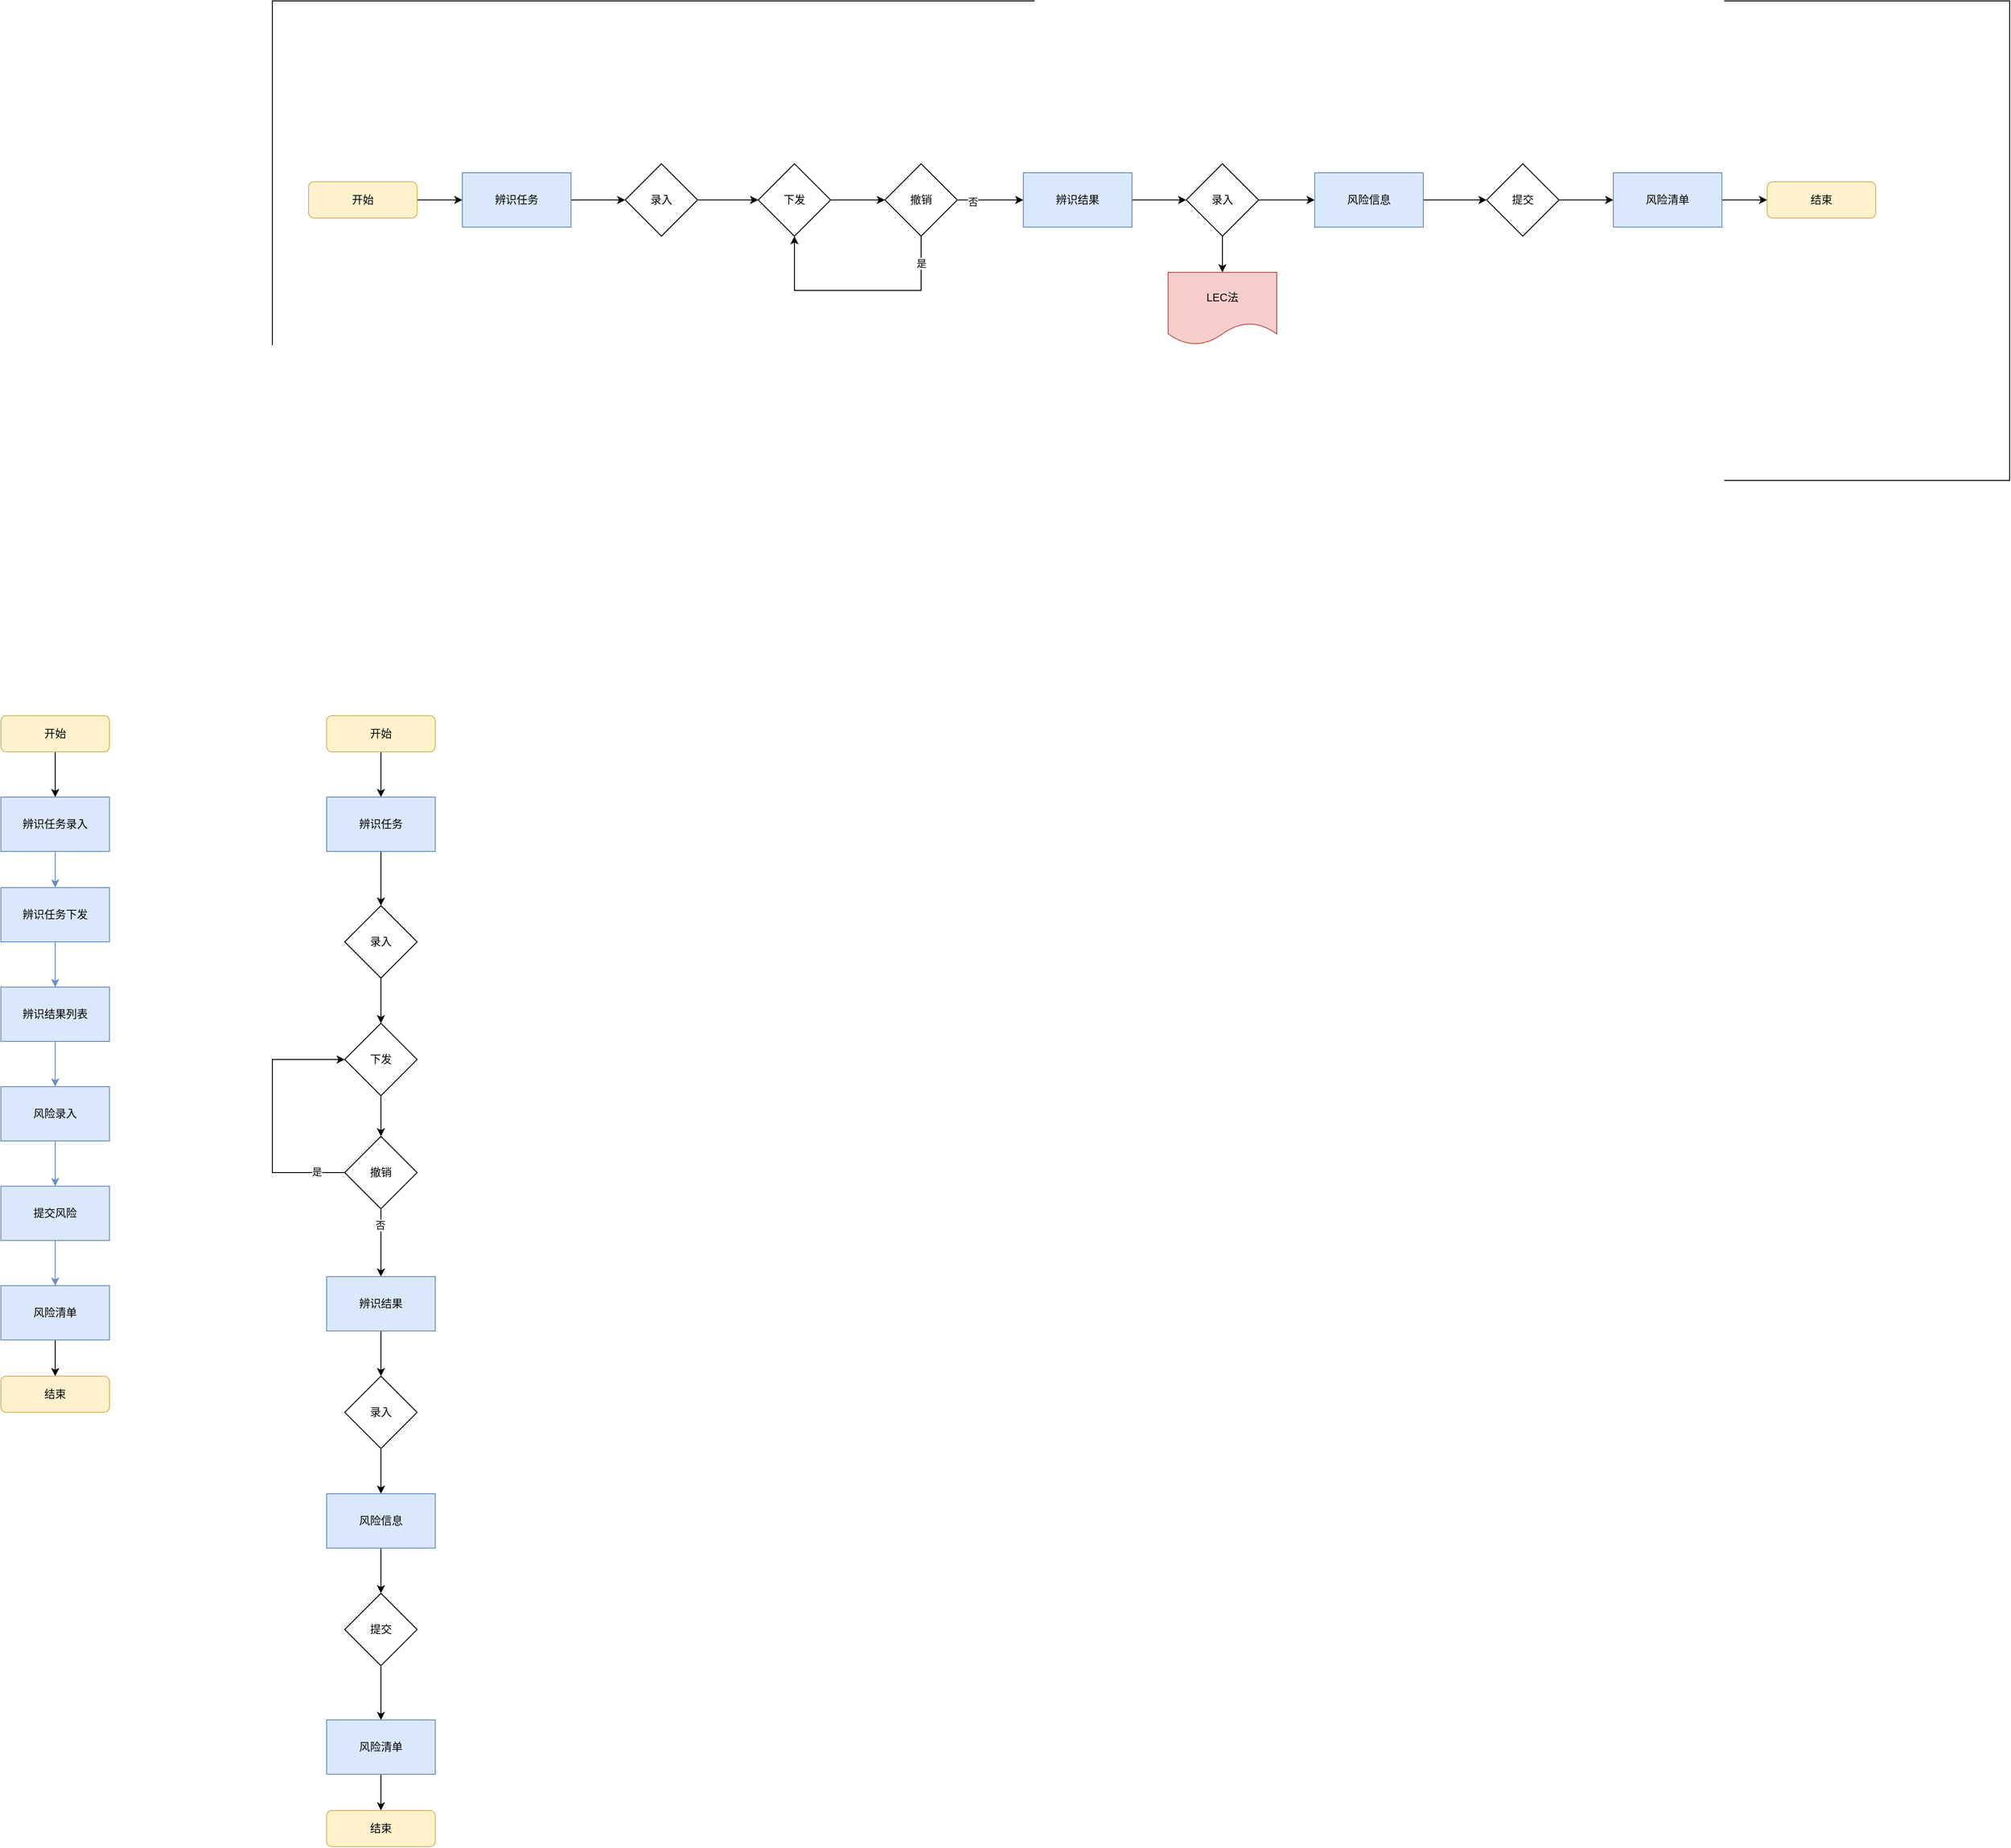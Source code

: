 <mxfile version="22.1.1" type="github">
  <diagram id="C5RBs43oDa-KdzZeNtuy" name="Page-1">
    <mxGraphModel dx="2573" dy="1966" grid="1" gridSize="10" guides="1" tooltips="1" connect="1" arrows="1" fold="1" page="1" pageScale="1" pageWidth="827" pageHeight="1169" math="0" shadow="0">
      <root>
        <mxCell id="WIyWlLk6GJQsqaUBKTNV-0" />
        <mxCell id="WIyWlLk6GJQsqaUBKTNV-1" parent="WIyWlLk6GJQsqaUBKTNV-0" />
        <mxCell id="FeXvkub9jrLduXWdu9v9-24" value="" style="rounded=0;whiteSpace=wrap;html=1;" vertex="1" parent="WIyWlLk6GJQsqaUBKTNV-1">
          <mxGeometry x="-70" y="-570" width="1920" height="530" as="geometry" />
        </mxCell>
        <mxCell id="eMWkmwNV_JZ2npv5wKMB-5" style="edgeStyle=orthogonalEdgeStyle;rounded=0;orthogonalLoop=1;jettySize=auto;html=1;entryX=0.5;entryY=0;entryDx=0;entryDy=0;" parent="WIyWlLk6GJQsqaUBKTNV-1" source="WIyWlLk6GJQsqaUBKTNV-3" target="eMWkmwNV_JZ2npv5wKMB-0" edge="1">
          <mxGeometry relative="1" as="geometry" />
        </mxCell>
        <mxCell id="WIyWlLk6GJQsqaUBKTNV-3" value="开始" style="rounded=1;whiteSpace=wrap;html=1;fontSize=12;glass=0;strokeWidth=1;shadow=0;fillColor=#fff2cc;strokeColor=#d6b656;flipH=1;flipV=0;" parent="WIyWlLk6GJQsqaUBKTNV-1" vertex="1">
          <mxGeometry x="-370" y="220" width="120" height="40" as="geometry" />
        </mxCell>
        <mxCell id="eMWkmwNV_JZ2npv5wKMB-3" style="edgeStyle=orthogonalEdgeStyle;rounded=0;orthogonalLoop=1;jettySize=auto;html=1;entryX=0.5;entryY=0;entryDx=0;entryDy=0;fillColor=#dae8fc;strokeColor=#6c8ebf;" parent="WIyWlLk6GJQsqaUBKTNV-1" source="eMWkmwNV_JZ2npv5wKMB-0" target="eMWkmwNV_JZ2npv5wKMB-1" edge="1">
          <mxGeometry relative="1" as="geometry" />
        </mxCell>
        <mxCell id="eMWkmwNV_JZ2npv5wKMB-0" value="辨识任务录入" style="rounded=0;whiteSpace=wrap;html=1;fillColor=#dae8fc;strokeColor=#6c8ebf;flipH=1;flipV=0;" parent="WIyWlLk6GJQsqaUBKTNV-1" vertex="1">
          <mxGeometry x="-370" y="310" width="120" height="60" as="geometry" />
        </mxCell>
        <mxCell id="eMWkmwNV_JZ2npv5wKMB-4" style="edgeStyle=orthogonalEdgeStyle;rounded=0;orthogonalLoop=1;jettySize=auto;html=1;entryX=0.5;entryY=0;entryDx=0;entryDy=0;fillColor=#dae8fc;strokeColor=#6c8ebf;" parent="WIyWlLk6GJQsqaUBKTNV-1" source="eMWkmwNV_JZ2npv5wKMB-1" target="eMWkmwNV_JZ2npv5wKMB-2" edge="1">
          <mxGeometry relative="1" as="geometry" />
        </mxCell>
        <mxCell id="eMWkmwNV_JZ2npv5wKMB-1" value="辨识任务下发" style="rounded=0;whiteSpace=wrap;html=1;fillColor=#dae8fc;strokeColor=#6c8ebf;flipH=1;flipV=0;" parent="WIyWlLk6GJQsqaUBKTNV-1" vertex="1">
          <mxGeometry x="-370" y="410" width="120" height="60" as="geometry" />
        </mxCell>
        <mxCell id="eMWkmwNV_JZ2npv5wKMB-7" style="edgeStyle=orthogonalEdgeStyle;rounded=0;orthogonalLoop=1;jettySize=auto;html=1;entryX=0.5;entryY=0;entryDx=0;entryDy=0;fillColor=#dae8fc;strokeColor=#6c8ebf;" parent="WIyWlLk6GJQsqaUBKTNV-1" source="eMWkmwNV_JZ2npv5wKMB-2" target="eMWkmwNV_JZ2npv5wKMB-6" edge="1">
          <mxGeometry relative="1" as="geometry" />
        </mxCell>
        <mxCell id="eMWkmwNV_JZ2npv5wKMB-2" value="辨识结果列表" style="rounded=0;whiteSpace=wrap;html=1;fillColor=#dae8fc;strokeColor=#6c8ebf;flipH=1;flipV=0;" parent="WIyWlLk6GJQsqaUBKTNV-1" vertex="1">
          <mxGeometry x="-370" y="520" width="120" height="60" as="geometry" />
        </mxCell>
        <mxCell id="eMWkmwNV_JZ2npv5wKMB-10" style="edgeStyle=orthogonalEdgeStyle;rounded=0;orthogonalLoop=1;jettySize=auto;html=1;entryX=0.5;entryY=0;entryDx=0;entryDy=0;fillColor=#dae8fc;strokeColor=#6c8ebf;" parent="WIyWlLk6GJQsqaUBKTNV-1" source="eMWkmwNV_JZ2npv5wKMB-6" target="eMWkmwNV_JZ2npv5wKMB-8" edge="1">
          <mxGeometry relative="1" as="geometry" />
        </mxCell>
        <mxCell id="eMWkmwNV_JZ2npv5wKMB-6" value="风险录入" style="rounded=0;whiteSpace=wrap;html=1;fillColor=#dae8fc;strokeColor=#6c8ebf;" parent="WIyWlLk6GJQsqaUBKTNV-1" vertex="1">
          <mxGeometry x="-370" y="630" width="120" height="60" as="geometry" />
        </mxCell>
        <mxCell id="eMWkmwNV_JZ2npv5wKMB-11" value="" style="edgeStyle=orthogonalEdgeStyle;rounded=0;orthogonalLoop=1;jettySize=auto;html=1;fillColor=#dae8fc;strokeColor=#6c8ebf;" parent="WIyWlLk6GJQsqaUBKTNV-1" source="eMWkmwNV_JZ2npv5wKMB-8" target="eMWkmwNV_JZ2npv5wKMB-9" edge="1">
          <mxGeometry relative="1" as="geometry" />
        </mxCell>
        <mxCell id="eMWkmwNV_JZ2npv5wKMB-8" value="提交风险" style="rounded=0;whiteSpace=wrap;html=1;fillColor=#dae8fc;strokeColor=#6c8ebf;" parent="WIyWlLk6GJQsqaUBKTNV-1" vertex="1">
          <mxGeometry x="-370" y="740" width="120" height="60" as="geometry" />
        </mxCell>
        <mxCell id="eMWkmwNV_JZ2npv5wKMB-13" style="edgeStyle=orthogonalEdgeStyle;rounded=0;orthogonalLoop=1;jettySize=auto;html=1;entryX=0.5;entryY=0;entryDx=0;entryDy=0;" parent="WIyWlLk6GJQsqaUBKTNV-1" source="eMWkmwNV_JZ2npv5wKMB-9" target="eMWkmwNV_JZ2npv5wKMB-12" edge="1">
          <mxGeometry relative="1" as="geometry" />
        </mxCell>
        <mxCell id="eMWkmwNV_JZ2npv5wKMB-9" value="风险清单" style="rounded=0;whiteSpace=wrap;html=1;fillColor=#dae8fc;strokeColor=#6c8ebf;" parent="WIyWlLk6GJQsqaUBKTNV-1" vertex="1">
          <mxGeometry x="-370" y="850" width="120" height="60" as="geometry" />
        </mxCell>
        <mxCell id="eMWkmwNV_JZ2npv5wKMB-12" value="结束" style="rounded=1;whiteSpace=wrap;html=1;fontSize=12;glass=0;strokeWidth=1;shadow=0;fillColor=#fff2cc;strokeColor=#d6b656;" parent="WIyWlLk6GJQsqaUBKTNV-1" vertex="1">
          <mxGeometry x="-370" y="950" width="120" height="40" as="geometry" />
        </mxCell>
        <mxCell id="eMWkmwNV_JZ2npv5wKMB-16" style="edgeStyle=orthogonalEdgeStyle;rounded=0;orthogonalLoop=1;jettySize=auto;html=1;entryX=0;entryY=0.5;entryDx=0;entryDy=0;" parent="WIyWlLk6GJQsqaUBKTNV-1" source="eMWkmwNV_JZ2npv5wKMB-17" target="eMWkmwNV_JZ2npv5wKMB-19" edge="1">
          <mxGeometry relative="1" as="geometry" />
        </mxCell>
        <mxCell id="eMWkmwNV_JZ2npv5wKMB-17" value="开始" style="rounded=1;whiteSpace=wrap;html=1;fontSize=12;glass=0;strokeWidth=1;shadow=0;fillColor=#fff2cc;strokeColor=#d6b656;" parent="WIyWlLk6GJQsqaUBKTNV-1" vertex="1">
          <mxGeometry x="-30" y="-370" width="120" height="40" as="geometry" />
        </mxCell>
        <mxCell id="eMWkmwNV_JZ2npv5wKMB-35" style="edgeStyle=orthogonalEdgeStyle;rounded=0;orthogonalLoop=1;jettySize=auto;html=1;entryX=0;entryY=0.5;entryDx=0;entryDy=0;" parent="WIyWlLk6GJQsqaUBKTNV-1" source="eMWkmwNV_JZ2npv5wKMB-19" target="eMWkmwNV_JZ2npv5wKMB-31" edge="1">
          <mxGeometry relative="1" as="geometry" />
        </mxCell>
        <mxCell id="eMWkmwNV_JZ2npv5wKMB-19" value="辨识任务" style="rounded=0;whiteSpace=wrap;html=1;fillColor=#dae8fc;strokeColor=#6c8ebf;" parent="WIyWlLk6GJQsqaUBKTNV-1" vertex="1">
          <mxGeometry x="140" y="-380" width="120" height="60" as="geometry" />
        </mxCell>
        <mxCell id="eMWkmwNV_JZ2npv5wKMB-49" style="edgeStyle=orthogonalEdgeStyle;rounded=0;orthogonalLoop=1;jettySize=auto;html=1;" parent="WIyWlLk6GJQsqaUBKTNV-1" source="eMWkmwNV_JZ2npv5wKMB-31" target="eMWkmwNV_JZ2npv5wKMB-33" edge="1">
          <mxGeometry relative="1" as="geometry" />
        </mxCell>
        <mxCell id="eMWkmwNV_JZ2npv5wKMB-31" value="录入" style="rhombus;whiteSpace=wrap;html=1;" parent="WIyWlLk6GJQsqaUBKTNV-1" vertex="1">
          <mxGeometry x="320" y="-390" width="80" height="80" as="geometry" />
        </mxCell>
        <mxCell id="eMWkmwNV_JZ2npv5wKMB-39" style="edgeStyle=orthogonalEdgeStyle;rounded=0;orthogonalLoop=1;jettySize=auto;html=1;entryX=0;entryY=0.5;entryDx=0;entryDy=0;" parent="WIyWlLk6GJQsqaUBKTNV-1" source="eMWkmwNV_JZ2npv5wKMB-33" target="eMWkmwNV_JZ2npv5wKMB-37" edge="1">
          <mxGeometry relative="1" as="geometry" />
        </mxCell>
        <mxCell id="eMWkmwNV_JZ2npv5wKMB-33" value="下发" style="rhombus;whiteSpace=wrap;html=1;" parent="WIyWlLk6GJQsqaUBKTNV-1" vertex="1">
          <mxGeometry x="467" y="-390" width="80" height="80" as="geometry" />
        </mxCell>
        <mxCell id="eMWkmwNV_JZ2npv5wKMB-40" style="edgeStyle=orthogonalEdgeStyle;rounded=0;orthogonalLoop=1;jettySize=auto;html=1;entryX=0.5;entryY=1;entryDx=0;entryDy=0;exitX=0.5;exitY=1;exitDx=0;exitDy=0;" parent="WIyWlLk6GJQsqaUBKTNV-1" source="eMWkmwNV_JZ2npv5wKMB-37" target="eMWkmwNV_JZ2npv5wKMB-33" edge="1">
          <mxGeometry relative="1" as="geometry">
            <Array as="points">
              <mxPoint x="647" y="-250" />
              <mxPoint x="507" y="-250" />
            </Array>
          </mxGeometry>
        </mxCell>
        <mxCell id="eMWkmwNV_JZ2npv5wKMB-41" value="是" style="edgeLabel;html=1;align=center;verticalAlign=middle;resizable=0;points=[];" parent="eMWkmwNV_JZ2npv5wKMB-40" vertex="1" connectable="0">
          <mxGeometry x="-0.771" y="-1" relative="1" as="geometry">
            <mxPoint x="1" as="offset" />
          </mxGeometry>
        </mxCell>
        <mxCell id="eMWkmwNV_JZ2npv5wKMB-43" style="edgeStyle=orthogonalEdgeStyle;rounded=0;orthogonalLoop=1;jettySize=auto;html=1;entryX=0;entryY=0.5;entryDx=0;entryDy=0;" parent="WIyWlLk6GJQsqaUBKTNV-1" source="eMWkmwNV_JZ2npv5wKMB-37" target="eMWkmwNV_JZ2npv5wKMB-42" edge="1">
          <mxGeometry relative="1" as="geometry" />
        </mxCell>
        <mxCell id="eMWkmwNV_JZ2npv5wKMB-44" value="否" style="edgeLabel;html=1;align=center;verticalAlign=middle;resizable=0;points=[];" parent="eMWkmwNV_JZ2npv5wKMB-43" vertex="1" connectable="0">
          <mxGeometry x="-0.541" y="-1" relative="1" as="geometry">
            <mxPoint y="1" as="offset" />
          </mxGeometry>
        </mxCell>
        <mxCell id="eMWkmwNV_JZ2npv5wKMB-37" value="撤销" style="rhombus;whiteSpace=wrap;html=1;" parent="WIyWlLk6GJQsqaUBKTNV-1" vertex="1">
          <mxGeometry x="607" y="-390" width="80" height="80" as="geometry" />
        </mxCell>
        <mxCell id="eMWkmwNV_JZ2npv5wKMB-46" style="edgeStyle=orthogonalEdgeStyle;rounded=0;orthogonalLoop=1;jettySize=auto;html=1;exitX=1;exitY=0.5;exitDx=0;exitDy=0;" parent="WIyWlLk6GJQsqaUBKTNV-1" source="eMWkmwNV_JZ2npv5wKMB-42" target="eMWkmwNV_JZ2npv5wKMB-45" edge="1">
          <mxGeometry relative="1" as="geometry">
            <mxPoint x="862" y="-350.0" as="sourcePoint" />
          </mxGeometry>
        </mxCell>
        <mxCell id="eMWkmwNV_JZ2npv5wKMB-42" value="辨识结果" style="rounded=0;whiteSpace=wrap;html=1;fillColor=#dae8fc;strokeColor=#6c8ebf;" parent="WIyWlLk6GJQsqaUBKTNV-1" vertex="1">
          <mxGeometry x="760" y="-380" width="120" height="60" as="geometry" />
        </mxCell>
        <mxCell id="eMWkmwNV_JZ2npv5wKMB-48" style="edgeStyle=orthogonalEdgeStyle;rounded=0;orthogonalLoop=1;jettySize=auto;html=1;entryX=0;entryY=0.5;entryDx=0;entryDy=0;exitX=1;exitY=0.5;exitDx=0;exitDy=0;" parent="WIyWlLk6GJQsqaUBKTNV-1" source="eMWkmwNV_JZ2npv5wKMB-45" target="eMWkmwNV_JZ2npv5wKMB-47" edge="1">
          <mxGeometry relative="1" as="geometry" />
        </mxCell>
        <mxCell id="FeXvkub9jrLduXWdu9v9-26" style="edgeStyle=orthogonalEdgeStyle;rounded=0;orthogonalLoop=1;jettySize=auto;html=1;entryX=0.5;entryY=0;entryDx=0;entryDy=0;" edge="1" parent="WIyWlLk6GJQsqaUBKTNV-1" source="eMWkmwNV_JZ2npv5wKMB-45" target="FeXvkub9jrLduXWdu9v9-25">
          <mxGeometry relative="1" as="geometry" />
        </mxCell>
        <mxCell id="eMWkmwNV_JZ2npv5wKMB-45" value="录入" style="rhombus;whiteSpace=wrap;html=1;" parent="WIyWlLk6GJQsqaUBKTNV-1" vertex="1">
          <mxGeometry x="940" y="-390" width="80" height="80" as="geometry" />
        </mxCell>
        <mxCell id="eMWkmwNV_JZ2npv5wKMB-51" style="edgeStyle=orthogonalEdgeStyle;rounded=0;orthogonalLoop=1;jettySize=auto;html=1;entryX=0;entryY=0.5;entryDx=0;entryDy=0;exitX=1;exitY=0.5;exitDx=0;exitDy=0;" parent="WIyWlLk6GJQsqaUBKTNV-1" source="eMWkmwNV_JZ2npv5wKMB-47" target="eMWkmwNV_JZ2npv5wKMB-50" edge="1">
          <mxGeometry relative="1" as="geometry" />
        </mxCell>
        <mxCell id="eMWkmwNV_JZ2npv5wKMB-47" value="风险信息" style="rounded=0;whiteSpace=wrap;html=1;fillColor=#dae8fc;strokeColor=#6c8ebf;" parent="WIyWlLk6GJQsqaUBKTNV-1" vertex="1">
          <mxGeometry x="1082" y="-380" width="120" height="60" as="geometry" />
        </mxCell>
        <mxCell id="eMWkmwNV_JZ2npv5wKMB-55" style="edgeStyle=orthogonalEdgeStyle;rounded=0;orthogonalLoop=1;jettySize=auto;html=1;entryX=0;entryY=0.5;entryDx=0;entryDy=0;" parent="WIyWlLk6GJQsqaUBKTNV-1" source="eMWkmwNV_JZ2npv5wKMB-50" target="eMWkmwNV_JZ2npv5wKMB-53" edge="1">
          <mxGeometry relative="1" as="geometry" />
        </mxCell>
        <mxCell id="eMWkmwNV_JZ2npv5wKMB-50" value="提交" style="rhombus;whiteSpace=wrap;html=1;" parent="WIyWlLk6GJQsqaUBKTNV-1" vertex="1">
          <mxGeometry x="1272" y="-390" width="80" height="80" as="geometry" />
        </mxCell>
        <mxCell id="eMWkmwNV_JZ2npv5wKMB-52" style="edgeStyle=orthogonalEdgeStyle;rounded=0;orthogonalLoop=1;jettySize=auto;html=1;entryX=0;entryY=0.5;entryDx=0;entryDy=0;exitX=1;exitY=0.5;exitDx=0;exitDy=0;" parent="WIyWlLk6GJQsqaUBKTNV-1" source="eMWkmwNV_JZ2npv5wKMB-53" target="eMWkmwNV_JZ2npv5wKMB-54" edge="1">
          <mxGeometry relative="1" as="geometry" />
        </mxCell>
        <mxCell id="eMWkmwNV_JZ2npv5wKMB-53" value="风险清单" style="rounded=0;whiteSpace=wrap;html=1;fillColor=#dae8fc;strokeColor=#6c8ebf;" parent="WIyWlLk6GJQsqaUBKTNV-1" vertex="1">
          <mxGeometry x="1412" y="-380" width="120" height="60" as="geometry" />
        </mxCell>
        <mxCell id="eMWkmwNV_JZ2npv5wKMB-54" value="结束" style="rounded=1;whiteSpace=wrap;html=1;fontSize=12;glass=0;strokeWidth=1;shadow=0;fillColor=#fff2cc;strokeColor=#d6b656;" parent="WIyWlLk6GJQsqaUBKTNV-1" vertex="1">
          <mxGeometry x="1582" y="-370" width="120" height="40" as="geometry" />
        </mxCell>
        <mxCell id="FeXvkub9jrLduXWdu9v9-0" style="edgeStyle=orthogonalEdgeStyle;rounded=0;orthogonalLoop=1;jettySize=auto;html=1;entryX=0.5;entryY=0;entryDx=0;entryDy=0;" edge="1" parent="WIyWlLk6GJQsqaUBKTNV-1" source="FeXvkub9jrLduXWdu9v9-1" target="FeXvkub9jrLduXWdu9v9-3">
          <mxGeometry relative="1" as="geometry" />
        </mxCell>
        <mxCell id="FeXvkub9jrLduXWdu9v9-1" value="开始" style="rounded=1;whiteSpace=wrap;html=1;fontSize=12;glass=0;strokeWidth=1;shadow=0;fillColor=#fff2cc;strokeColor=#d6b656;" vertex="1" parent="WIyWlLk6GJQsqaUBKTNV-1">
          <mxGeometry x="-10" y="220" width="120" height="40" as="geometry" />
        </mxCell>
        <mxCell id="FeXvkub9jrLduXWdu9v9-2" style="edgeStyle=orthogonalEdgeStyle;rounded=0;orthogonalLoop=1;jettySize=auto;html=1;entryX=0.5;entryY=0;entryDx=0;entryDy=0;" edge="1" parent="WIyWlLk6GJQsqaUBKTNV-1" source="FeXvkub9jrLduXWdu9v9-3" target="FeXvkub9jrLduXWdu9v9-5">
          <mxGeometry relative="1" as="geometry" />
        </mxCell>
        <mxCell id="FeXvkub9jrLduXWdu9v9-3" value="辨识任务" style="rounded=0;whiteSpace=wrap;html=1;fillColor=#dae8fc;strokeColor=#6c8ebf;" vertex="1" parent="WIyWlLk6GJQsqaUBKTNV-1">
          <mxGeometry x="-10" y="310" width="120" height="60" as="geometry" />
        </mxCell>
        <mxCell id="FeXvkub9jrLduXWdu9v9-4" style="edgeStyle=orthogonalEdgeStyle;rounded=0;orthogonalLoop=1;jettySize=auto;html=1;entryX=0.5;entryY=0;entryDx=0;entryDy=0;" edge="1" parent="WIyWlLk6GJQsqaUBKTNV-1" source="FeXvkub9jrLduXWdu9v9-5" target="FeXvkub9jrLduXWdu9v9-7">
          <mxGeometry relative="1" as="geometry" />
        </mxCell>
        <mxCell id="FeXvkub9jrLduXWdu9v9-5" value="录入" style="rhombus;whiteSpace=wrap;html=1;" vertex="1" parent="WIyWlLk6GJQsqaUBKTNV-1">
          <mxGeometry x="10" y="430" width="80" height="80" as="geometry" />
        </mxCell>
        <mxCell id="FeXvkub9jrLduXWdu9v9-6" style="edgeStyle=orthogonalEdgeStyle;rounded=0;orthogonalLoop=1;jettySize=auto;html=1;entryX=0.5;entryY=0;entryDx=0;entryDy=0;" edge="1" parent="WIyWlLk6GJQsqaUBKTNV-1" source="FeXvkub9jrLduXWdu9v9-7" target="FeXvkub9jrLduXWdu9v9-12">
          <mxGeometry relative="1" as="geometry" />
        </mxCell>
        <mxCell id="FeXvkub9jrLduXWdu9v9-7" value="下发" style="rhombus;whiteSpace=wrap;html=1;" vertex="1" parent="WIyWlLk6GJQsqaUBKTNV-1">
          <mxGeometry x="10" y="560" width="80" height="80" as="geometry" />
        </mxCell>
        <mxCell id="FeXvkub9jrLduXWdu9v9-8" style="edgeStyle=orthogonalEdgeStyle;rounded=0;orthogonalLoop=1;jettySize=auto;html=1;entryX=0;entryY=0.5;entryDx=0;entryDy=0;" edge="1" parent="WIyWlLk6GJQsqaUBKTNV-1" source="FeXvkub9jrLduXWdu9v9-12" target="FeXvkub9jrLduXWdu9v9-7">
          <mxGeometry relative="1" as="geometry">
            <Array as="points">
              <mxPoint x="-70" y="725" />
              <mxPoint x="-70" y="600" />
            </Array>
          </mxGeometry>
        </mxCell>
        <mxCell id="FeXvkub9jrLduXWdu9v9-9" value="是" style="edgeLabel;html=1;align=center;verticalAlign=middle;resizable=0;points=[];" vertex="1" connectable="0" parent="FeXvkub9jrLduXWdu9v9-8">
          <mxGeometry x="-0.771" y="-1" relative="1" as="geometry">
            <mxPoint x="1" as="offset" />
          </mxGeometry>
        </mxCell>
        <mxCell id="FeXvkub9jrLduXWdu9v9-10" style="edgeStyle=orthogonalEdgeStyle;rounded=0;orthogonalLoop=1;jettySize=auto;html=1;entryX=0.5;entryY=0;entryDx=0;entryDy=0;" edge="1" parent="WIyWlLk6GJQsqaUBKTNV-1" source="FeXvkub9jrLduXWdu9v9-12" target="FeXvkub9jrLduXWdu9v9-14">
          <mxGeometry relative="1" as="geometry" />
        </mxCell>
        <mxCell id="FeXvkub9jrLduXWdu9v9-11" value="否" style="edgeLabel;html=1;align=center;verticalAlign=middle;resizable=0;points=[];" vertex="1" connectable="0" parent="FeXvkub9jrLduXWdu9v9-10">
          <mxGeometry x="-0.541" y="-1" relative="1" as="geometry">
            <mxPoint y="1" as="offset" />
          </mxGeometry>
        </mxCell>
        <mxCell id="FeXvkub9jrLduXWdu9v9-12" value="撤销" style="rhombus;whiteSpace=wrap;html=1;" vertex="1" parent="WIyWlLk6GJQsqaUBKTNV-1">
          <mxGeometry x="10" y="685" width="80" height="80" as="geometry" />
        </mxCell>
        <mxCell id="FeXvkub9jrLduXWdu9v9-13" style="edgeStyle=orthogonalEdgeStyle;rounded=0;orthogonalLoop=1;jettySize=auto;html=1;entryX=0.5;entryY=0;entryDx=0;entryDy=0;" edge="1" parent="WIyWlLk6GJQsqaUBKTNV-1" source="FeXvkub9jrLduXWdu9v9-14" target="FeXvkub9jrLduXWdu9v9-16">
          <mxGeometry relative="1" as="geometry" />
        </mxCell>
        <mxCell id="FeXvkub9jrLduXWdu9v9-14" value="辨识结果" style="rounded=0;whiteSpace=wrap;html=1;fillColor=#dae8fc;strokeColor=#6c8ebf;" vertex="1" parent="WIyWlLk6GJQsqaUBKTNV-1">
          <mxGeometry x="-10" y="840" width="120" height="60" as="geometry" />
        </mxCell>
        <mxCell id="FeXvkub9jrLduXWdu9v9-15" style="edgeStyle=orthogonalEdgeStyle;rounded=0;orthogonalLoop=1;jettySize=auto;html=1;entryX=0.5;entryY=0;entryDx=0;entryDy=0;" edge="1" parent="WIyWlLk6GJQsqaUBKTNV-1" source="FeXvkub9jrLduXWdu9v9-16" target="FeXvkub9jrLduXWdu9v9-18">
          <mxGeometry relative="1" as="geometry" />
        </mxCell>
        <mxCell id="FeXvkub9jrLduXWdu9v9-16" value="录入" style="rhombus;whiteSpace=wrap;html=1;" vertex="1" parent="WIyWlLk6GJQsqaUBKTNV-1">
          <mxGeometry x="10" y="950" width="80" height="80" as="geometry" />
        </mxCell>
        <mxCell id="FeXvkub9jrLduXWdu9v9-17" style="edgeStyle=orthogonalEdgeStyle;rounded=0;orthogonalLoop=1;jettySize=auto;html=1;entryX=0.5;entryY=0;entryDx=0;entryDy=0;" edge="1" parent="WIyWlLk6GJQsqaUBKTNV-1" source="FeXvkub9jrLduXWdu9v9-18" target="FeXvkub9jrLduXWdu9v9-20">
          <mxGeometry relative="1" as="geometry" />
        </mxCell>
        <mxCell id="FeXvkub9jrLduXWdu9v9-18" value="风险信息" style="rounded=0;whiteSpace=wrap;html=1;fillColor=#dae8fc;strokeColor=#6c8ebf;" vertex="1" parent="WIyWlLk6GJQsqaUBKTNV-1">
          <mxGeometry x="-10" y="1080" width="120" height="60" as="geometry" />
        </mxCell>
        <mxCell id="FeXvkub9jrLduXWdu9v9-19" style="edgeStyle=orthogonalEdgeStyle;rounded=0;orthogonalLoop=1;jettySize=auto;html=1;entryX=0.5;entryY=0;entryDx=0;entryDy=0;" edge="1" parent="WIyWlLk6GJQsqaUBKTNV-1" source="FeXvkub9jrLduXWdu9v9-20" target="FeXvkub9jrLduXWdu9v9-22">
          <mxGeometry relative="1" as="geometry" />
        </mxCell>
        <mxCell id="FeXvkub9jrLduXWdu9v9-20" value="提交" style="rhombus;whiteSpace=wrap;html=1;" vertex="1" parent="WIyWlLk6GJQsqaUBKTNV-1">
          <mxGeometry x="10" y="1190" width="80" height="80" as="geometry" />
        </mxCell>
        <mxCell id="FeXvkub9jrLduXWdu9v9-21" style="edgeStyle=orthogonalEdgeStyle;rounded=0;orthogonalLoop=1;jettySize=auto;html=1;entryX=0.5;entryY=0;entryDx=0;entryDy=0;" edge="1" parent="WIyWlLk6GJQsqaUBKTNV-1" source="FeXvkub9jrLduXWdu9v9-22" target="FeXvkub9jrLduXWdu9v9-23">
          <mxGeometry relative="1" as="geometry" />
        </mxCell>
        <mxCell id="FeXvkub9jrLduXWdu9v9-22" value="风险清单" style="rounded=0;whiteSpace=wrap;html=1;fillColor=#dae8fc;strokeColor=#6c8ebf;" vertex="1" parent="WIyWlLk6GJQsqaUBKTNV-1">
          <mxGeometry x="-10" y="1330" width="120" height="60" as="geometry" />
        </mxCell>
        <mxCell id="FeXvkub9jrLduXWdu9v9-23" value="结束" style="rounded=1;whiteSpace=wrap;html=1;fontSize=12;glass=0;strokeWidth=1;shadow=0;fillColor=#fff2cc;strokeColor=#d6b656;" vertex="1" parent="WIyWlLk6GJQsqaUBKTNV-1">
          <mxGeometry x="-10" y="1430" width="120" height="40" as="geometry" />
        </mxCell>
        <mxCell id="FeXvkub9jrLduXWdu9v9-25" value="LEC法" style="shape=document;whiteSpace=wrap;html=1;boundedLbl=1;fillColor=#f8cecc;strokeColor=#b85450;" vertex="1" parent="WIyWlLk6GJQsqaUBKTNV-1">
          <mxGeometry x="920" y="-270" width="120" height="80" as="geometry" />
        </mxCell>
      </root>
    </mxGraphModel>
  </diagram>
</mxfile>
